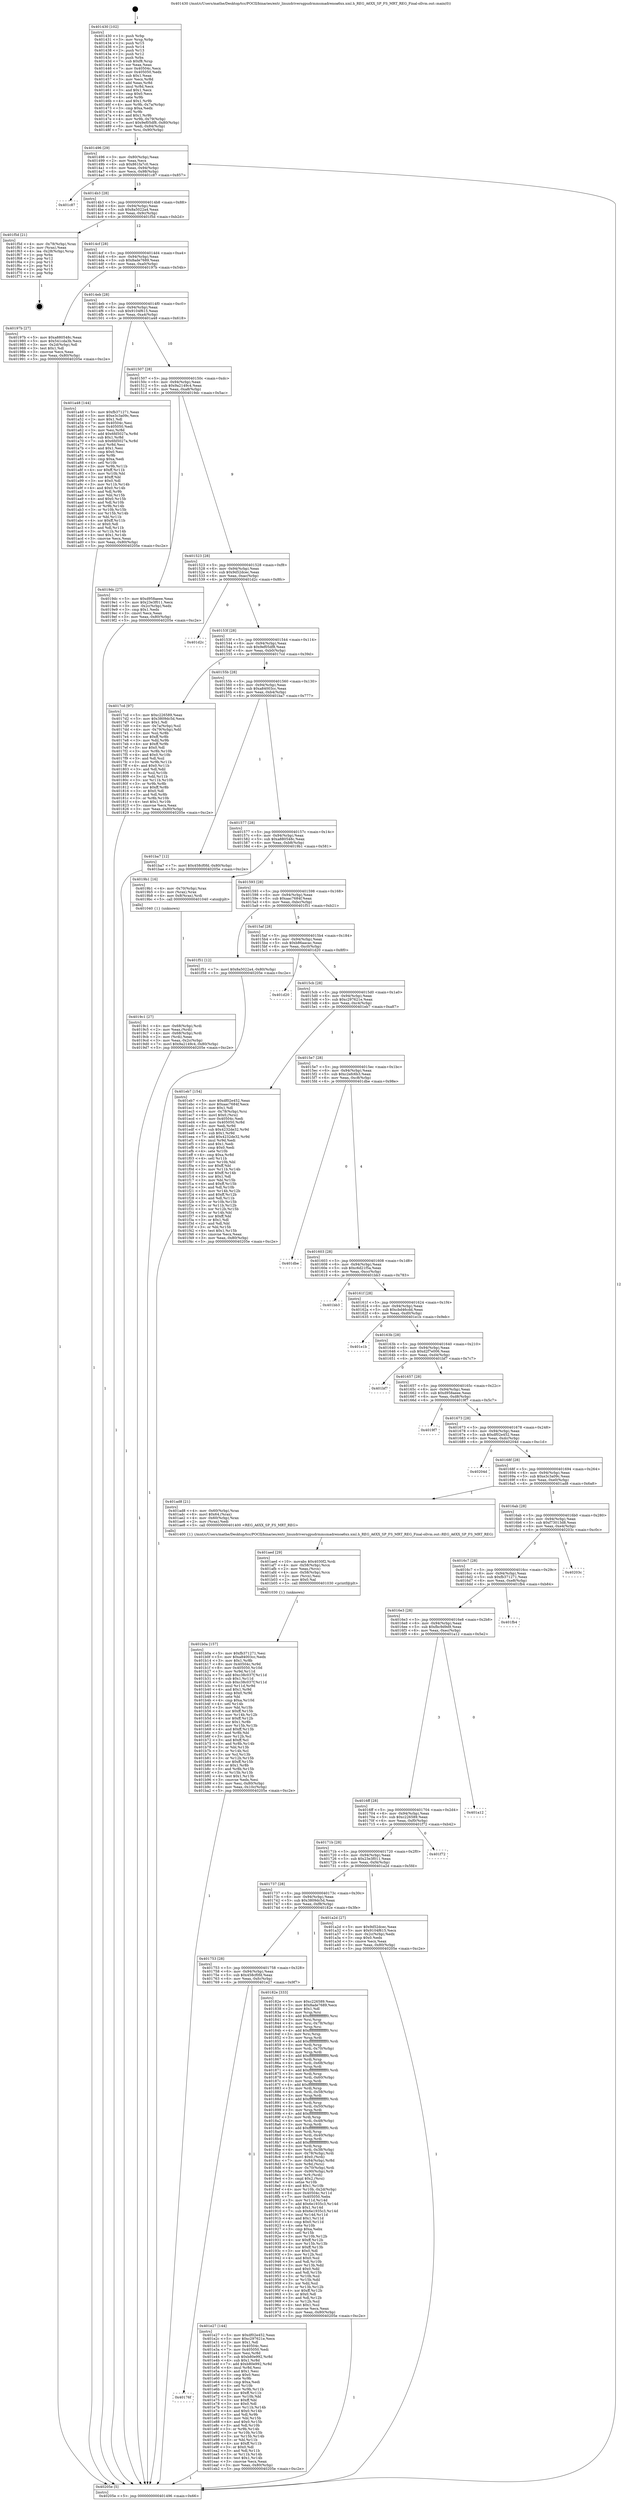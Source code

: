 digraph "0x401430" {
  label = "0x401430 (/mnt/c/Users/mathe/Desktop/tcc/POCII/binaries/extr_linuxdriversgpudrmmsmadrenoa6xx.xml.h_REG_A6XX_SP_FS_MRT_REG_Final-ollvm.out::main(0))"
  labelloc = "t"
  node[shape=record]

  Entry [label="",width=0.3,height=0.3,shape=circle,fillcolor=black,style=filled]
  "0x401496" [label="{
     0x401496 [29]\l
     | [instrs]\l
     &nbsp;&nbsp;0x401496 \<+3\>: mov -0x80(%rbp),%eax\l
     &nbsp;&nbsp;0x401499 \<+2\>: mov %eax,%ecx\l
     &nbsp;&nbsp;0x40149b \<+6\>: sub $0x861fa7c0,%ecx\l
     &nbsp;&nbsp;0x4014a1 \<+6\>: mov %eax,-0x94(%rbp)\l
     &nbsp;&nbsp;0x4014a7 \<+6\>: mov %ecx,-0x98(%rbp)\l
     &nbsp;&nbsp;0x4014ad \<+6\>: je 0000000000401c87 \<main+0x857\>\l
  }"]
  "0x401c87" [label="{
     0x401c87\l
  }", style=dashed]
  "0x4014b3" [label="{
     0x4014b3 [28]\l
     | [instrs]\l
     &nbsp;&nbsp;0x4014b3 \<+5\>: jmp 00000000004014b8 \<main+0x88\>\l
     &nbsp;&nbsp;0x4014b8 \<+6\>: mov -0x94(%rbp),%eax\l
     &nbsp;&nbsp;0x4014be \<+5\>: sub $0x8a5022a4,%eax\l
     &nbsp;&nbsp;0x4014c3 \<+6\>: mov %eax,-0x9c(%rbp)\l
     &nbsp;&nbsp;0x4014c9 \<+6\>: je 0000000000401f5d \<main+0xb2d\>\l
  }"]
  Exit [label="",width=0.3,height=0.3,shape=circle,fillcolor=black,style=filled,peripheries=2]
  "0x401f5d" [label="{
     0x401f5d [21]\l
     | [instrs]\l
     &nbsp;&nbsp;0x401f5d \<+4\>: mov -0x78(%rbp),%rax\l
     &nbsp;&nbsp;0x401f61 \<+2\>: mov (%rax),%eax\l
     &nbsp;&nbsp;0x401f63 \<+4\>: lea -0x28(%rbp),%rsp\l
     &nbsp;&nbsp;0x401f67 \<+1\>: pop %rbx\l
     &nbsp;&nbsp;0x401f68 \<+2\>: pop %r12\l
     &nbsp;&nbsp;0x401f6a \<+2\>: pop %r13\l
     &nbsp;&nbsp;0x401f6c \<+2\>: pop %r14\l
     &nbsp;&nbsp;0x401f6e \<+2\>: pop %r15\l
     &nbsp;&nbsp;0x401f70 \<+1\>: pop %rbp\l
     &nbsp;&nbsp;0x401f71 \<+1\>: ret\l
  }"]
  "0x4014cf" [label="{
     0x4014cf [28]\l
     | [instrs]\l
     &nbsp;&nbsp;0x4014cf \<+5\>: jmp 00000000004014d4 \<main+0xa4\>\l
     &nbsp;&nbsp;0x4014d4 \<+6\>: mov -0x94(%rbp),%eax\l
     &nbsp;&nbsp;0x4014da \<+5\>: sub $0x8ade7689,%eax\l
     &nbsp;&nbsp;0x4014df \<+6\>: mov %eax,-0xa0(%rbp)\l
     &nbsp;&nbsp;0x4014e5 \<+6\>: je 000000000040197b \<main+0x54b\>\l
  }"]
  "0x40176f" [label="{
     0x40176f\l
  }", style=dashed]
  "0x40197b" [label="{
     0x40197b [27]\l
     | [instrs]\l
     &nbsp;&nbsp;0x40197b \<+5\>: mov $0xa880548c,%eax\l
     &nbsp;&nbsp;0x401980 \<+5\>: mov $0x541cda3b,%ecx\l
     &nbsp;&nbsp;0x401985 \<+3\>: mov -0x2d(%rbp),%dl\l
     &nbsp;&nbsp;0x401988 \<+3\>: test $0x1,%dl\l
     &nbsp;&nbsp;0x40198b \<+3\>: cmovne %ecx,%eax\l
     &nbsp;&nbsp;0x40198e \<+3\>: mov %eax,-0x80(%rbp)\l
     &nbsp;&nbsp;0x401991 \<+5\>: jmp 000000000040205e \<main+0xc2e\>\l
  }"]
  "0x4014eb" [label="{
     0x4014eb [28]\l
     | [instrs]\l
     &nbsp;&nbsp;0x4014eb \<+5\>: jmp 00000000004014f0 \<main+0xc0\>\l
     &nbsp;&nbsp;0x4014f0 \<+6\>: mov -0x94(%rbp),%eax\l
     &nbsp;&nbsp;0x4014f6 \<+5\>: sub $0x9104f615,%eax\l
     &nbsp;&nbsp;0x4014fb \<+6\>: mov %eax,-0xa4(%rbp)\l
     &nbsp;&nbsp;0x401501 \<+6\>: je 0000000000401a48 \<main+0x618\>\l
  }"]
  "0x401e27" [label="{
     0x401e27 [144]\l
     | [instrs]\l
     &nbsp;&nbsp;0x401e27 \<+5\>: mov $0xdf02e452,%eax\l
     &nbsp;&nbsp;0x401e2c \<+5\>: mov $0xc297621e,%ecx\l
     &nbsp;&nbsp;0x401e31 \<+2\>: mov $0x1,%dl\l
     &nbsp;&nbsp;0x401e33 \<+7\>: mov 0x40504c,%esi\l
     &nbsp;&nbsp;0x401e3a \<+7\>: mov 0x405050,%edi\l
     &nbsp;&nbsp;0x401e41 \<+3\>: mov %esi,%r8d\l
     &nbsp;&nbsp;0x401e44 \<+7\>: sub $0xb80e992,%r8d\l
     &nbsp;&nbsp;0x401e4b \<+4\>: sub $0x1,%r8d\l
     &nbsp;&nbsp;0x401e4f \<+7\>: add $0xb80e992,%r8d\l
     &nbsp;&nbsp;0x401e56 \<+4\>: imul %r8d,%esi\l
     &nbsp;&nbsp;0x401e5a \<+3\>: and $0x1,%esi\l
     &nbsp;&nbsp;0x401e5d \<+3\>: cmp $0x0,%esi\l
     &nbsp;&nbsp;0x401e60 \<+4\>: sete %r9b\l
     &nbsp;&nbsp;0x401e64 \<+3\>: cmp $0xa,%edi\l
     &nbsp;&nbsp;0x401e67 \<+4\>: setl %r10b\l
     &nbsp;&nbsp;0x401e6b \<+3\>: mov %r9b,%r11b\l
     &nbsp;&nbsp;0x401e6e \<+4\>: xor $0xff,%r11b\l
     &nbsp;&nbsp;0x401e72 \<+3\>: mov %r10b,%bl\l
     &nbsp;&nbsp;0x401e75 \<+3\>: xor $0xff,%bl\l
     &nbsp;&nbsp;0x401e78 \<+3\>: xor $0x0,%dl\l
     &nbsp;&nbsp;0x401e7b \<+3\>: mov %r11b,%r14b\l
     &nbsp;&nbsp;0x401e7e \<+4\>: and $0x0,%r14b\l
     &nbsp;&nbsp;0x401e82 \<+3\>: and %dl,%r9b\l
     &nbsp;&nbsp;0x401e85 \<+3\>: mov %bl,%r15b\l
     &nbsp;&nbsp;0x401e88 \<+4\>: and $0x0,%r15b\l
     &nbsp;&nbsp;0x401e8c \<+3\>: and %dl,%r10b\l
     &nbsp;&nbsp;0x401e8f \<+3\>: or %r9b,%r14b\l
     &nbsp;&nbsp;0x401e92 \<+3\>: or %r10b,%r15b\l
     &nbsp;&nbsp;0x401e95 \<+3\>: xor %r15b,%r14b\l
     &nbsp;&nbsp;0x401e98 \<+3\>: or %bl,%r11b\l
     &nbsp;&nbsp;0x401e9b \<+4\>: xor $0xff,%r11b\l
     &nbsp;&nbsp;0x401e9f \<+3\>: or $0x0,%dl\l
     &nbsp;&nbsp;0x401ea2 \<+3\>: and %dl,%r11b\l
     &nbsp;&nbsp;0x401ea5 \<+3\>: or %r11b,%r14b\l
     &nbsp;&nbsp;0x401ea8 \<+4\>: test $0x1,%r14b\l
     &nbsp;&nbsp;0x401eac \<+3\>: cmovne %ecx,%eax\l
     &nbsp;&nbsp;0x401eaf \<+3\>: mov %eax,-0x80(%rbp)\l
     &nbsp;&nbsp;0x401eb2 \<+5\>: jmp 000000000040205e \<main+0xc2e\>\l
  }"]
  "0x401a48" [label="{
     0x401a48 [144]\l
     | [instrs]\l
     &nbsp;&nbsp;0x401a48 \<+5\>: mov $0xfb371271,%eax\l
     &nbsp;&nbsp;0x401a4d \<+5\>: mov $0xe3c3a09c,%ecx\l
     &nbsp;&nbsp;0x401a52 \<+2\>: mov $0x1,%dl\l
     &nbsp;&nbsp;0x401a54 \<+7\>: mov 0x40504c,%esi\l
     &nbsp;&nbsp;0x401a5b \<+7\>: mov 0x405050,%edi\l
     &nbsp;&nbsp;0x401a62 \<+3\>: mov %esi,%r8d\l
     &nbsp;&nbsp;0x401a65 \<+7\>: add $0x6fd5027a,%r8d\l
     &nbsp;&nbsp;0x401a6c \<+4\>: sub $0x1,%r8d\l
     &nbsp;&nbsp;0x401a70 \<+7\>: sub $0x6fd5027a,%r8d\l
     &nbsp;&nbsp;0x401a77 \<+4\>: imul %r8d,%esi\l
     &nbsp;&nbsp;0x401a7b \<+3\>: and $0x1,%esi\l
     &nbsp;&nbsp;0x401a7e \<+3\>: cmp $0x0,%esi\l
     &nbsp;&nbsp;0x401a81 \<+4\>: sete %r9b\l
     &nbsp;&nbsp;0x401a85 \<+3\>: cmp $0xa,%edi\l
     &nbsp;&nbsp;0x401a88 \<+4\>: setl %r10b\l
     &nbsp;&nbsp;0x401a8c \<+3\>: mov %r9b,%r11b\l
     &nbsp;&nbsp;0x401a8f \<+4\>: xor $0xff,%r11b\l
     &nbsp;&nbsp;0x401a93 \<+3\>: mov %r10b,%bl\l
     &nbsp;&nbsp;0x401a96 \<+3\>: xor $0xff,%bl\l
     &nbsp;&nbsp;0x401a99 \<+3\>: xor $0x0,%dl\l
     &nbsp;&nbsp;0x401a9c \<+3\>: mov %r11b,%r14b\l
     &nbsp;&nbsp;0x401a9f \<+4\>: and $0x0,%r14b\l
     &nbsp;&nbsp;0x401aa3 \<+3\>: and %dl,%r9b\l
     &nbsp;&nbsp;0x401aa6 \<+3\>: mov %bl,%r15b\l
     &nbsp;&nbsp;0x401aa9 \<+4\>: and $0x0,%r15b\l
     &nbsp;&nbsp;0x401aad \<+3\>: and %dl,%r10b\l
     &nbsp;&nbsp;0x401ab0 \<+3\>: or %r9b,%r14b\l
     &nbsp;&nbsp;0x401ab3 \<+3\>: or %r10b,%r15b\l
     &nbsp;&nbsp;0x401ab6 \<+3\>: xor %r15b,%r14b\l
     &nbsp;&nbsp;0x401ab9 \<+3\>: or %bl,%r11b\l
     &nbsp;&nbsp;0x401abc \<+4\>: xor $0xff,%r11b\l
     &nbsp;&nbsp;0x401ac0 \<+3\>: or $0x0,%dl\l
     &nbsp;&nbsp;0x401ac3 \<+3\>: and %dl,%r11b\l
     &nbsp;&nbsp;0x401ac6 \<+3\>: or %r11b,%r14b\l
     &nbsp;&nbsp;0x401ac9 \<+4\>: test $0x1,%r14b\l
     &nbsp;&nbsp;0x401acd \<+3\>: cmovne %ecx,%eax\l
     &nbsp;&nbsp;0x401ad0 \<+3\>: mov %eax,-0x80(%rbp)\l
     &nbsp;&nbsp;0x401ad3 \<+5\>: jmp 000000000040205e \<main+0xc2e\>\l
  }"]
  "0x401507" [label="{
     0x401507 [28]\l
     | [instrs]\l
     &nbsp;&nbsp;0x401507 \<+5\>: jmp 000000000040150c \<main+0xdc\>\l
     &nbsp;&nbsp;0x40150c \<+6\>: mov -0x94(%rbp),%eax\l
     &nbsp;&nbsp;0x401512 \<+5\>: sub $0x9a2149c4,%eax\l
     &nbsp;&nbsp;0x401517 \<+6\>: mov %eax,-0xa8(%rbp)\l
     &nbsp;&nbsp;0x40151d \<+6\>: je 00000000004019dc \<main+0x5ac\>\l
  }"]
  "0x401b0a" [label="{
     0x401b0a [157]\l
     | [instrs]\l
     &nbsp;&nbsp;0x401b0a \<+5\>: mov $0xfb371271,%esi\l
     &nbsp;&nbsp;0x401b0f \<+5\>: mov $0xa84003cc,%edx\l
     &nbsp;&nbsp;0x401b14 \<+3\>: mov $0x1,%r8b\l
     &nbsp;&nbsp;0x401b17 \<+8\>: mov 0x40504c,%r9d\l
     &nbsp;&nbsp;0x401b1f \<+8\>: mov 0x405050,%r10d\l
     &nbsp;&nbsp;0x401b27 \<+3\>: mov %r9d,%r11d\l
     &nbsp;&nbsp;0x401b2a \<+7\>: add $0xc38c037f,%r11d\l
     &nbsp;&nbsp;0x401b31 \<+4\>: sub $0x1,%r11d\l
     &nbsp;&nbsp;0x401b35 \<+7\>: sub $0xc38c037f,%r11d\l
     &nbsp;&nbsp;0x401b3c \<+4\>: imul %r11d,%r9d\l
     &nbsp;&nbsp;0x401b40 \<+4\>: and $0x1,%r9d\l
     &nbsp;&nbsp;0x401b44 \<+4\>: cmp $0x0,%r9d\l
     &nbsp;&nbsp;0x401b48 \<+3\>: sete %bl\l
     &nbsp;&nbsp;0x401b4b \<+4\>: cmp $0xa,%r10d\l
     &nbsp;&nbsp;0x401b4f \<+4\>: setl %r14b\l
     &nbsp;&nbsp;0x401b53 \<+3\>: mov %bl,%r15b\l
     &nbsp;&nbsp;0x401b56 \<+4\>: xor $0xff,%r15b\l
     &nbsp;&nbsp;0x401b5a \<+3\>: mov %r14b,%r12b\l
     &nbsp;&nbsp;0x401b5d \<+4\>: xor $0xff,%r12b\l
     &nbsp;&nbsp;0x401b61 \<+4\>: xor $0x1,%r8b\l
     &nbsp;&nbsp;0x401b65 \<+3\>: mov %r15b,%r13b\l
     &nbsp;&nbsp;0x401b68 \<+4\>: and $0xff,%r13b\l
     &nbsp;&nbsp;0x401b6c \<+3\>: and %r8b,%bl\l
     &nbsp;&nbsp;0x401b6f \<+3\>: mov %r12b,%cl\l
     &nbsp;&nbsp;0x401b72 \<+3\>: and $0xff,%cl\l
     &nbsp;&nbsp;0x401b75 \<+3\>: and %r8b,%r14b\l
     &nbsp;&nbsp;0x401b78 \<+3\>: or %bl,%r13b\l
     &nbsp;&nbsp;0x401b7b \<+3\>: or %r14b,%cl\l
     &nbsp;&nbsp;0x401b7e \<+3\>: xor %cl,%r13b\l
     &nbsp;&nbsp;0x401b81 \<+3\>: or %r12b,%r15b\l
     &nbsp;&nbsp;0x401b84 \<+4\>: xor $0xff,%r15b\l
     &nbsp;&nbsp;0x401b88 \<+4\>: or $0x1,%r8b\l
     &nbsp;&nbsp;0x401b8c \<+3\>: and %r8b,%r15b\l
     &nbsp;&nbsp;0x401b8f \<+3\>: or %r15b,%r13b\l
     &nbsp;&nbsp;0x401b92 \<+4\>: test $0x1,%r13b\l
     &nbsp;&nbsp;0x401b96 \<+3\>: cmovne %edx,%esi\l
     &nbsp;&nbsp;0x401b99 \<+3\>: mov %esi,-0x80(%rbp)\l
     &nbsp;&nbsp;0x401b9c \<+6\>: mov %eax,-0x10c(%rbp)\l
     &nbsp;&nbsp;0x401ba2 \<+5\>: jmp 000000000040205e \<main+0xc2e\>\l
  }"]
  "0x4019dc" [label="{
     0x4019dc [27]\l
     | [instrs]\l
     &nbsp;&nbsp;0x4019dc \<+5\>: mov $0xd958aeee,%eax\l
     &nbsp;&nbsp;0x4019e1 \<+5\>: mov $0x23e3f011,%ecx\l
     &nbsp;&nbsp;0x4019e6 \<+3\>: mov -0x2c(%rbp),%edx\l
     &nbsp;&nbsp;0x4019e9 \<+3\>: cmp $0x1,%edx\l
     &nbsp;&nbsp;0x4019ec \<+3\>: cmovl %ecx,%eax\l
     &nbsp;&nbsp;0x4019ef \<+3\>: mov %eax,-0x80(%rbp)\l
     &nbsp;&nbsp;0x4019f2 \<+5\>: jmp 000000000040205e \<main+0xc2e\>\l
  }"]
  "0x401523" [label="{
     0x401523 [28]\l
     | [instrs]\l
     &nbsp;&nbsp;0x401523 \<+5\>: jmp 0000000000401528 \<main+0xf8\>\l
     &nbsp;&nbsp;0x401528 \<+6\>: mov -0x94(%rbp),%eax\l
     &nbsp;&nbsp;0x40152e \<+5\>: sub $0x9d52dcec,%eax\l
     &nbsp;&nbsp;0x401533 \<+6\>: mov %eax,-0xac(%rbp)\l
     &nbsp;&nbsp;0x401539 \<+6\>: je 0000000000401d2c \<main+0x8fc\>\l
  }"]
  "0x401aed" [label="{
     0x401aed [29]\l
     | [instrs]\l
     &nbsp;&nbsp;0x401aed \<+10\>: movabs $0x4030f2,%rdi\l
     &nbsp;&nbsp;0x401af7 \<+4\>: mov -0x58(%rbp),%rcx\l
     &nbsp;&nbsp;0x401afb \<+2\>: mov %eax,(%rcx)\l
     &nbsp;&nbsp;0x401afd \<+4\>: mov -0x58(%rbp),%rcx\l
     &nbsp;&nbsp;0x401b01 \<+2\>: mov (%rcx),%esi\l
     &nbsp;&nbsp;0x401b03 \<+2\>: mov $0x0,%al\l
     &nbsp;&nbsp;0x401b05 \<+5\>: call 0000000000401030 \<printf@plt\>\l
     | [calls]\l
     &nbsp;&nbsp;0x401030 \{1\} (unknown)\l
  }"]
  "0x401d2c" [label="{
     0x401d2c\l
  }", style=dashed]
  "0x40153f" [label="{
     0x40153f [28]\l
     | [instrs]\l
     &nbsp;&nbsp;0x40153f \<+5\>: jmp 0000000000401544 \<main+0x114\>\l
     &nbsp;&nbsp;0x401544 \<+6\>: mov -0x94(%rbp),%eax\l
     &nbsp;&nbsp;0x40154a \<+5\>: sub $0x9ef05df8,%eax\l
     &nbsp;&nbsp;0x40154f \<+6\>: mov %eax,-0xb0(%rbp)\l
     &nbsp;&nbsp;0x401555 \<+6\>: je 00000000004017cd \<main+0x39d\>\l
  }"]
  "0x4019c1" [label="{
     0x4019c1 [27]\l
     | [instrs]\l
     &nbsp;&nbsp;0x4019c1 \<+4\>: mov -0x68(%rbp),%rdi\l
     &nbsp;&nbsp;0x4019c5 \<+2\>: mov %eax,(%rdi)\l
     &nbsp;&nbsp;0x4019c7 \<+4\>: mov -0x68(%rbp),%rdi\l
     &nbsp;&nbsp;0x4019cb \<+2\>: mov (%rdi),%eax\l
     &nbsp;&nbsp;0x4019cd \<+3\>: mov %eax,-0x2c(%rbp)\l
     &nbsp;&nbsp;0x4019d0 \<+7\>: movl $0x9a2149c4,-0x80(%rbp)\l
     &nbsp;&nbsp;0x4019d7 \<+5\>: jmp 000000000040205e \<main+0xc2e\>\l
  }"]
  "0x4017cd" [label="{
     0x4017cd [97]\l
     | [instrs]\l
     &nbsp;&nbsp;0x4017cd \<+5\>: mov $0xc226589,%eax\l
     &nbsp;&nbsp;0x4017d2 \<+5\>: mov $0x3809dc5d,%ecx\l
     &nbsp;&nbsp;0x4017d7 \<+2\>: mov $0x1,%dl\l
     &nbsp;&nbsp;0x4017d9 \<+4\>: mov -0x7a(%rbp),%sil\l
     &nbsp;&nbsp;0x4017dd \<+4\>: mov -0x79(%rbp),%dil\l
     &nbsp;&nbsp;0x4017e1 \<+3\>: mov %sil,%r8b\l
     &nbsp;&nbsp;0x4017e4 \<+4\>: xor $0xff,%r8b\l
     &nbsp;&nbsp;0x4017e8 \<+3\>: mov %dil,%r9b\l
     &nbsp;&nbsp;0x4017eb \<+4\>: xor $0xff,%r9b\l
     &nbsp;&nbsp;0x4017ef \<+3\>: xor $0x0,%dl\l
     &nbsp;&nbsp;0x4017f2 \<+3\>: mov %r8b,%r10b\l
     &nbsp;&nbsp;0x4017f5 \<+4\>: and $0x0,%r10b\l
     &nbsp;&nbsp;0x4017f9 \<+3\>: and %dl,%sil\l
     &nbsp;&nbsp;0x4017fc \<+3\>: mov %r9b,%r11b\l
     &nbsp;&nbsp;0x4017ff \<+4\>: and $0x0,%r11b\l
     &nbsp;&nbsp;0x401803 \<+3\>: and %dl,%dil\l
     &nbsp;&nbsp;0x401806 \<+3\>: or %sil,%r10b\l
     &nbsp;&nbsp;0x401809 \<+3\>: or %dil,%r11b\l
     &nbsp;&nbsp;0x40180c \<+3\>: xor %r11b,%r10b\l
     &nbsp;&nbsp;0x40180f \<+3\>: or %r9b,%r8b\l
     &nbsp;&nbsp;0x401812 \<+4\>: xor $0xff,%r8b\l
     &nbsp;&nbsp;0x401816 \<+3\>: or $0x0,%dl\l
     &nbsp;&nbsp;0x401819 \<+3\>: and %dl,%r8b\l
     &nbsp;&nbsp;0x40181c \<+3\>: or %r8b,%r10b\l
     &nbsp;&nbsp;0x40181f \<+4\>: test $0x1,%r10b\l
     &nbsp;&nbsp;0x401823 \<+3\>: cmovne %ecx,%eax\l
     &nbsp;&nbsp;0x401826 \<+3\>: mov %eax,-0x80(%rbp)\l
     &nbsp;&nbsp;0x401829 \<+5\>: jmp 000000000040205e \<main+0xc2e\>\l
  }"]
  "0x40155b" [label="{
     0x40155b [28]\l
     | [instrs]\l
     &nbsp;&nbsp;0x40155b \<+5\>: jmp 0000000000401560 \<main+0x130\>\l
     &nbsp;&nbsp;0x401560 \<+6\>: mov -0x94(%rbp),%eax\l
     &nbsp;&nbsp;0x401566 \<+5\>: sub $0xa84003cc,%eax\l
     &nbsp;&nbsp;0x40156b \<+6\>: mov %eax,-0xb4(%rbp)\l
     &nbsp;&nbsp;0x401571 \<+6\>: je 0000000000401ba7 \<main+0x777\>\l
  }"]
  "0x40205e" [label="{
     0x40205e [5]\l
     | [instrs]\l
     &nbsp;&nbsp;0x40205e \<+5\>: jmp 0000000000401496 \<main+0x66\>\l
  }"]
  "0x401430" [label="{
     0x401430 [102]\l
     | [instrs]\l
     &nbsp;&nbsp;0x401430 \<+1\>: push %rbp\l
     &nbsp;&nbsp;0x401431 \<+3\>: mov %rsp,%rbp\l
     &nbsp;&nbsp;0x401434 \<+2\>: push %r15\l
     &nbsp;&nbsp;0x401436 \<+2\>: push %r14\l
     &nbsp;&nbsp;0x401438 \<+2\>: push %r13\l
     &nbsp;&nbsp;0x40143a \<+2\>: push %r12\l
     &nbsp;&nbsp;0x40143c \<+1\>: push %rbx\l
     &nbsp;&nbsp;0x40143d \<+7\>: sub $0xf8,%rsp\l
     &nbsp;&nbsp;0x401444 \<+2\>: xor %eax,%eax\l
     &nbsp;&nbsp;0x401446 \<+7\>: mov 0x40504c,%ecx\l
     &nbsp;&nbsp;0x40144d \<+7\>: mov 0x405050,%edx\l
     &nbsp;&nbsp;0x401454 \<+3\>: sub $0x1,%eax\l
     &nbsp;&nbsp;0x401457 \<+3\>: mov %ecx,%r8d\l
     &nbsp;&nbsp;0x40145a \<+3\>: add %eax,%r8d\l
     &nbsp;&nbsp;0x40145d \<+4\>: imul %r8d,%ecx\l
     &nbsp;&nbsp;0x401461 \<+3\>: and $0x1,%ecx\l
     &nbsp;&nbsp;0x401464 \<+3\>: cmp $0x0,%ecx\l
     &nbsp;&nbsp;0x401467 \<+4\>: sete %r9b\l
     &nbsp;&nbsp;0x40146b \<+4\>: and $0x1,%r9b\l
     &nbsp;&nbsp;0x40146f \<+4\>: mov %r9b,-0x7a(%rbp)\l
     &nbsp;&nbsp;0x401473 \<+3\>: cmp $0xa,%edx\l
     &nbsp;&nbsp;0x401476 \<+4\>: setl %r9b\l
     &nbsp;&nbsp;0x40147a \<+4\>: and $0x1,%r9b\l
     &nbsp;&nbsp;0x40147e \<+4\>: mov %r9b,-0x79(%rbp)\l
     &nbsp;&nbsp;0x401482 \<+7\>: movl $0x9ef05df8,-0x80(%rbp)\l
     &nbsp;&nbsp;0x401489 \<+6\>: mov %edi,-0x84(%rbp)\l
     &nbsp;&nbsp;0x40148f \<+7\>: mov %rsi,-0x90(%rbp)\l
  }"]
  "0x401753" [label="{
     0x401753 [28]\l
     | [instrs]\l
     &nbsp;&nbsp;0x401753 \<+5\>: jmp 0000000000401758 \<main+0x328\>\l
     &nbsp;&nbsp;0x401758 \<+6\>: mov -0x94(%rbp),%eax\l
     &nbsp;&nbsp;0x40175e \<+5\>: sub $0x458cf0fd,%eax\l
     &nbsp;&nbsp;0x401763 \<+6\>: mov %eax,-0xfc(%rbp)\l
     &nbsp;&nbsp;0x401769 \<+6\>: je 0000000000401e27 \<main+0x9f7\>\l
  }"]
  "0x401ba7" [label="{
     0x401ba7 [12]\l
     | [instrs]\l
     &nbsp;&nbsp;0x401ba7 \<+7\>: movl $0x458cf0fd,-0x80(%rbp)\l
     &nbsp;&nbsp;0x401bae \<+5\>: jmp 000000000040205e \<main+0xc2e\>\l
  }"]
  "0x401577" [label="{
     0x401577 [28]\l
     | [instrs]\l
     &nbsp;&nbsp;0x401577 \<+5\>: jmp 000000000040157c \<main+0x14c\>\l
     &nbsp;&nbsp;0x40157c \<+6\>: mov -0x94(%rbp),%eax\l
     &nbsp;&nbsp;0x401582 \<+5\>: sub $0xa880548c,%eax\l
     &nbsp;&nbsp;0x401587 \<+6\>: mov %eax,-0xb8(%rbp)\l
     &nbsp;&nbsp;0x40158d \<+6\>: je 00000000004019b1 \<main+0x581\>\l
  }"]
  "0x40182e" [label="{
     0x40182e [333]\l
     | [instrs]\l
     &nbsp;&nbsp;0x40182e \<+5\>: mov $0xc226589,%eax\l
     &nbsp;&nbsp;0x401833 \<+5\>: mov $0x8ade7689,%ecx\l
     &nbsp;&nbsp;0x401838 \<+2\>: mov $0x1,%dl\l
     &nbsp;&nbsp;0x40183a \<+3\>: mov %rsp,%rsi\l
     &nbsp;&nbsp;0x40183d \<+4\>: add $0xfffffffffffffff0,%rsi\l
     &nbsp;&nbsp;0x401841 \<+3\>: mov %rsi,%rsp\l
     &nbsp;&nbsp;0x401844 \<+4\>: mov %rsi,-0x78(%rbp)\l
     &nbsp;&nbsp;0x401848 \<+3\>: mov %rsp,%rsi\l
     &nbsp;&nbsp;0x40184b \<+4\>: add $0xfffffffffffffff0,%rsi\l
     &nbsp;&nbsp;0x40184f \<+3\>: mov %rsi,%rsp\l
     &nbsp;&nbsp;0x401852 \<+3\>: mov %rsp,%rdi\l
     &nbsp;&nbsp;0x401855 \<+4\>: add $0xfffffffffffffff0,%rdi\l
     &nbsp;&nbsp;0x401859 \<+3\>: mov %rdi,%rsp\l
     &nbsp;&nbsp;0x40185c \<+4\>: mov %rdi,-0x70(%rbp)\l
     &nbsp;&nbsp;0x401860 \<+3\>: mov %rsp,%rdi\l
     &nbsp;&nbsp;0x401863 \<+4\>: add $0xfffffffffffffff0,%rdi\l
     &nbsp;&nbsp;0x401867 \<+3\>: mov %rdi,%rsp\l
     &nbsp;&nbsp;0x40186a \<+4\>: mov %rdi,-0x68(%rbp)\l
     &nbsp;&nbsp;0x40186e \<+3\>: mov %rsp,%rdi\l
     &nbsp;&nbsp;0x401871 \<+4\>: add $0xfffffffffffffff0,%rdi\l
     &nbsp;&nbsp;0x401875 \<+3\>: mov %rdi,%rsp\l
     &nbsp;&nbsp;0x401878 \<+4\>: mov %rdi,-0x60(%rbp)\l
     &nbsp;&nbsp;0x40187c \<+3\>: mov %rsp,%rdi\l
     &nbsp;&nbsp;0x40187f \<+4\>: add $0xfffffffffffffff0,%rdi\l
     &nbsp;&nbsp;0x401883 \<+3\>: mov %rdi,%rsp\l
     &nbsp;&nbsp;0x401886 \<+4\>: mov %rdi,-0x58(%rbp)\l
     &nbsp;&nbsp;0x40188a \<+3\>: mov %rsp,%rdi\l
     &nbsp;&nbsp;0x40188d \<+4\>: add $0xfffffffffffffff0,%rdi\l
     &nbsp;&nbsp;0x401891 \<+3\>: mov %rdi,%rsp\l
     &nbsp;&nbsp;0x401894 \<+4\>: mov %rdi,-0x50(%rbp)\l
     &nbsp;&nbsp;0x401898 \<+3\>: mov %rsp,%rdi\l
     &nbsp;&nbsp;0x40189b \<+4\>: add $0xfffffffffffffff0,%rdi\l
     &nbsp;&nbsp;0x40189f \<+3\>: mov %rdi,%rsp\l
     &nbsp;&nbsp;0x4018a2 \<+4\>: mov %rdi,-0x48(%rbp)\l
     &nbsp;&nbsp;0x4018a6 \<+3\>: mov %rsp,%rdi\l
     &nbsp;&nbsp;0x4018a9 \<+4\>: add $0xfffffffffffffff0,%rdi\l
     &nbsp;&nbsp;0x4018ad \<+3\>: mov %rdi,%rsp\l
     &nbsp;&nbsp;0x4018b0 \<+4\>: mov %rdi,-0x40(%rbp)\l
     &nbsp;&nbsp;0x4018b4 \<+3\>: mov %rsp,%rdi\l
     &nbsp;&nbsp;0x4018b7 \<+4\>: add $0xfffffffffffffff0,%rdi\l
     &nbsp;&nbsp;0x4018bb \<+3\>: mov %rdi,%rsp\l
     &nbsp;&nbsp;0x4018be \<+4\>: mov %rdi,-0x38(%rbp)\l
     &nbsp;&nbsp;0x4018c2 \<+4\>: mov -0x78(%rbp),%rdi\l
     &nbsp;&nbsp;0x4018c6 \<+6\>: movl $0x0,(%rdi)\l
     &nbsp;&nbsp;0x4018cc \<+7\>: mov -0x84(%rbp),%r8d\l
     &nbsp;&nbsp;0x4018d3 \<+3\>: mov %r8d,(%rsi)\l
     &nbsp;&nbsp;0x4018d6 \<+4\>: mov -0x70(%rbp),%rdi\l
     &nbsp;&nbsp;0x4018da \<+7\>: mov -0x90(%rbp),%r9\l
     &nbsp;&nbsp;0x4018e1 \<+3\>: mov %r9,(%rdi)\l
     &nbsp;&nbsp;0x4018e4 \<+3\>: cmpl $0x2,(%rsi)\l
     &nbsp;&nbsp;0x4018e7 \<+4\>: setne %r10b\l
     &nbsp;&nbsp;0x4018eb \<+4\>: and $0x1,%r10b\l
     &nbsp;&nbsp;0x4018ef \<+4\>: mov %r10b,-0x2d(%rbp)\l
     &nbsp;&nbsp;0x4018f3 \<+8\>: mov 0x40504c,%r11d\l
     &nbsp;&nbsp;0x4018fb \<+7\>: mov 0x405050,%ebx\l
     &nbsp;&nbsp;0x401902 \<+3\>: mov %r11d,%r14d\l
     &nbsp;&nbsp;0x401905 \<+7\>: add $0x6e1935c3,%r14d\l
     &nbsp;&nbsp;0x40190c \<+4\>: sub $0x1,%r14d\l
     &nbsp;&nbsp;0x401910 \<+7\>: sub $0x6e1935c3,%r14d\l
     &nbsp;&nbsp;0x401917 \<+4\>: imul %r14d,%r11d\l
     &nbsp;&nbsp;0x40191b \<+4\>: and $0x1,%r11d\l
     &nbsp;&nbsp;0x40191f \<+4\>: cmp $0x0,%r11d\l
     &nbsp;&nbsp;0x401923 \<+4\>: sete %r10b\l
     &nbsp;&nbsp;0x401927 \<+3\>: cmp $0xa,%ebx\l
     &nbsp;&nbsp;0x40192a \<+4\>: setl %r15b\l
     &nbsp;&nbsp;0x40192e \<+3\>: mov %r10b,%r12b\l
     &nbsp;&nbsp;0x401931 \<+4\>: xor $0xff,%r12b\l
     &nbsp;&nbsp;0x401935 \<+3\>: mov %r15b,%r13b\l
     &nbsp;&nbsp;0x401938 \<+4\>: xor $0xff,%r13b\l
     &nbsp;&nbsp;0x40193c \<+3\>: xor $0x0,%dl\l
     &nbsp;&nbsp;0x40193f \<+3\>: mov %r12b,%sil\l
     &nbsp;&nbsp;0x401942 \<+4\>: and $0x0,%sil\l
     &nbsp;&nbsp;0x401946 \<+3\>: and %dl,%r10b\l
     &nbsp;&nbsp;0x401949 \<+3\>: mov %r13b,%dil\l
     &nbsp;&nbsp;0x40194c \<+4\>: and $0x0,%dil\l
     &nbsp;&nbsp;0x401950 \<+3\>: and %dl,%r15b\l
     &nbsp;&nbsp;0x401953 \<+3\>: or %r10b,%sil\l
     &nbsp;&nbsp;0x401956 \<+3\>: or %r15b,%dil\l
     &nbsp;&nbsp;0x401959 \<+3\>: xor %dil,%sil\l
     &nbsp;&nbsp;0x40195c \<+3\>: or %r13b,%r12b\l
     &nbsp;&nbsp;0x40195f \<+4\>: xor $0xff,%r12b\l
     &nbsp;&nbsp;0x401963 \<+3\>: or $0x0,%dl\l
     &nbsp;&nbsp;0x401966 \<+3\>: and %dl,%r12b\l
     &nbsp;&nbsp;0x401969 \<+3\>: or %r12b,%sil\l
     &nbsp;&nbsp;0x40196c \<+4\>: test $0x1,%sil\l
     &nbsp;&nbsp;0x401970 \<+3\>: cmovne %ecx,%eax\l
     &nbsp;&nbsp;0x401973 \<+3\>: mov %eax,-0x80(%rbp)\l
     &nbsp;&nbsp;0x401976 \<+5\>: jmp 000000000040205e \<main+0xc2e\>\l
  }"]
  "0x4019b1" [label="{
     0x4019b1 [16]\l
     | [instrs]\l
     &nbsp;&nbsp;0x4019b1 \<+4\>: mov -0x70(%rbp),%rax\l
     &nbsp;&nbsp;0x4019b5 \<+3\>: mov (%rax),%rax\l
     &nbsp;&nbsp;0x4019b8 \<+4\>: mov 0x8(%rax),%rdi\l
     &nbsp;&nbsp;0x4019bc \<+5\>: call 0000000000401040 \<atoi@plt\>\l
     | [calls]\l
     &nbsp;&nbsp;0x401040 \{1\} (unknown)\l
  }"]
  "0x401593" [label="{
     0x401593 [28]\l
     | [instrs]\l
     &nbsp;&nbsp;0x401593 \<+5\>: jmp 0000000000401598 \<main+0x168\>\l
     &nbsp;&nbsp;0x401598 \<+6\>: mov -0x94(%rbp),%eax\l
     &nbsp;&nbsp;0x40159e \<+5\>: sub $0xaac7684f,%eax\l
     &nbsp;&nbsp;0x4015a3 \<+6\>: mov %eax,-0xbc(%rbp)\l
     &nbsp;&nbsp;0x4015a9 \<+6\>: je 0000000000401f51 \<main+0xb21\>\l
  }"]
  "0x401737" [label="{
     0x401737 [28]\l
     | [instrs]\l
     &nbsp;&nbsp;0x401737 \<+5\>: jmp 000000000040173c \<main+0x30c\>\l
     &nbsp;&nbsp;0x40173c \<+6\>: mov -0x94(%rbp),%eax\l
     &nbsp;&nbsp;0x401742 \<+5\>: sub $0x3809dc5d,%eax\l
     &nbsp;&nbsp;0x401747 \<+6\>: mov %eax,-0xf8(%rbp)\l
     &nbsp;&nbsp;0x40174d \<+6\>: je 000000000040182e \<main+0x3fe\>\l
  }"]
  "0x401f51" [label="{
     0x401f51 [12]\l
     | [instrs]\l
     &nbsp;&nbsp;0x401f51 \<+7\>: movl $0x8a5022a4,-0x80(%rbp)\l
     &nbsp;&nbsp;0x401f58 \<+5\>: jmp 000000000040205e \<main+0xc2e\>\l
  }"]
  "0x4015af" [label="{
     0x4015af [28]\l
     | [instrs]\l
     &nbsp;&nbsp;0x4015af \<+5\>: jmp 00000000004015b4 \<main+0x184\>\l
     &nbsp;&nbsp;0x4015b4 \<+6\>: mov -0x94(%rbp),%eax\l
     &nbsp;&nbsp;0x4015ba \<+5\>: sub $0xb86aacac,%eax\l
     &nbsp;&nbsp;0x4015bf \<+6\>: mov %eax,-0xc0(%rbp)\l
     &nbsp;&nbsp;0x4015c5 \<+6\>: je 0000000000401d20 \<main+0x8f0\>\l
  }"]
  "0x401a2d" [label="{
     0x401a2d [27]\l
     | [instrs]\l
     &nbsp;&nbsp;0x401a2d \<+5\>: mov $0x9d52dcec,%eax\l
     &nbsp;&nbsp;0x401a32 \<+5\>: mov $0x9104f615,%ecx\l
     &nbsp;&nbsp;0x401a37 \<+3\>: mov -0x2c(%rbp),%edx\l
     &nbsp;&nbsp;0x401a3a \<+3\>: cmp $0x0,%edx\l
     &nbsp;&nbsp;0x401a3d \<+3\>: cmove %ecx,%eax\l
     &nbsp;&nbsp;0x401a40 \<+3\>: mov %eax,-0x80(%rbp)\l
     &nbsp;&nbsp;0x401a43 \<+5\>: jmp 000000000040205e \<main+0xc2e\>\l
  }"]
  "0x401d20" [label="{
     0x401d20\l
  }", style=dashed]
  "0x4015cb" [label="{
     0x4015cb [28]\l
     | [instrs]\l
     &nbsp;&nbsp;0x4015cb \<+5\>: jmp 00000000004015d0 \<main+0x1a0\>\l
     &nbsp;&nbsp;0x4015d0 \<+6\>: mov -0x94(%rbp),%eax\l
     &nbsp;&nbsp;0x4015d6 \<+5\>: sub $0xc297621e,%eax\l
     &nbsp;&nbsp;0x4015db \<+6\>: mov %eax,-0xc4(%rbp)\l
     &nbsp;&nbsp;0x4015e1 \<+6\>: je 0000000000401eb7 \<main+0xa87\>\l
  }"]
  "0x40171b" [label="{
     0x40171b [28]\l
     | [instrs]\l
     &nbsp;&nbsp;0x40171b \<+5\>: jmp 0000000000401720 \<main+0x2f0\>\l
     &nbsp;&nbsp;0x401720 \<+6\>: mov -0x94(%rbp),%eax\l
     &nbsp;&nbsp;0x401726 \<+5\>: sub $0x23e3f011,%eax\l
     &nbsp;&nbsp;0x40172b \<+6\>: mov %eax,-0xf4(%rbp)\l
     &nbsp;&nbsp;0x401731 \<+6\>: je 0000000000401a2d \<main+0x5fd\>\l
  }"]
  "0x401eb7" [label="{
     0x401eb7 [154]\l
     | [instrs]\l
     &nbsp;&nbsp;0x401eb7 \<+5\>: mov $0xdf02e452,%eax\l
     &nbsp;&nbsp;0x401ebc \<+5\>: mov $0xaac7684f,%ecx\l
     &nbsp;&nbsp;0x401ec1 \<+2\>: mov $0x1,%dl\l
     &nbsp;&nbsp;0x401ec3 \<+4\>: mov -0x78(%rbp),%rsi\l
     &nbsp;&nbsp;0x401ec7 \<+6\>: movl $0x0,(%rsi)\l
     &nbsp;&nbsp;0x401ecd \<+7\>: mov 0x40504c,%edi\l
     &nbsp;&nbsp;0x401ed4 \<+8\>: mov 0x405050,%r8d\l
     &nbsp;&nbsp;0x401edc \<+3\>: mov %edi,%r9d\l
     &nbsp;&nbsp;0x401edf \<+7\>: sub $0x4232de32,%r9d\l
     &nbsp;&nbsp;0x401ee6 \<+4\>: sub $0x1,%r9d\l
     &nbsp;&nbsp;0x401eea \<+7\>: add $0x4232de32,%r9d\l
     &nbsp;&nbsp;0x401ef1 \<+4\>: imul %r9d,%edi\l
     &nbsp;&nbsp;0x401ef5 \<+3\>: and $0x1,%edi\l
     &nbsp;&nbsp;0x401ef8 \<+3\>: cmp $0x0,%edi\l
     &nbsp;&nbsp;0x401efb \<+4\>: sete %r10b\l
     &nbsp;&nbsp;0x401eff \<+4\>: cmp $0xa,%r8d\l
     &nbsp;&nbsp;0x401f03 \<+4\>: setl %r11b\l
     &nbsp;&nbsp;0x401f07 \<+3\>: mov %r10b,%bl\l
     &nbsp;&nbsp;0x401f0a \<+3\>: xor $0xff,%bl\l
     &nbsp;&nbsp;0x401f0d \<+3\>: mov %r11b,%r14b\l
     &nbsp;&nbsp;0x401f10 \<+4\>: xor $0xff,%r14b\l
     &nbsp;&nbsp;0x401f14 \<+3\>: xor $0x1,%dl\l
     &nbsp;&nbsp;0x401f17 \<+3\>: mov %bl,%r15b\l
     &nbsp;&nbsp;0x401f1a \<+4\>: and $0xff,%r15b\l
     &nbsp;&nbsp;0x401f1e \<+3\>: and %dl,%r10b\l
     &nbsp;&nbsp;0x401f21 \<+3\>: mov %r14b,%r12b\l
     &nbsp;&nbsp;0x401f24 \<+4\>: and $0xff,%r12b\l
     &nbsp;&nbsp;0x401f28 \<+3\>: and %dl,%r11b\l
     &nbsp;&nbsp;0x401f2b \<+3\>: or %r10b,%r15b\l
     &nbsp;&nbsp;0x401f2e \<+3\>: or %r11b,%r12b\l
     &nbsp;&nbsp;0x401f31 \<+3\>: xor %r12b,%r15b\l
     &nbsp;&nbsp;0x401f34 \<+3\>: or %r14b,%bl\l
     &nbsp;&nbsp;0x401f37 \<+3\>: xor $0xff,%bl\l
     &nbsp;&nbsp;0x401f3a \<+3\>: or $0x1,%dl\l
     &nbsp;&nbsp;0x401f3d \<+2\>: and %dl,%bl\l
     &nbsp;&nbsp;0x401f3f \<+3\>: or %bl,%r15b\l
     &nbsp;&nbsp;0x401f42 \<+4\>: test $0x1,%r15b\l
     &nbsp;&nbsp;0x401f46 \<+3\>: cmovne %ecx,%eax\l
     &nbsp;&nbsp;0x401f49 \<+3\>: mov %eax,-0x80(%rbp)\l
     &nbsp;&nbsp;0x401f4c \<+5\>: jmp 000000000040205e \<main+0xc2e\>\l
  }"]
  "0x4015e7" [label="{
     0x4015e7 [28]\l
     | [instrs]\l
     &nbsp;&nbsp;0x4015e7 \<+5\>: jmp 00000000004015ec \<main+0x1bc\>\l
     &nbsp;&nbsp;0x4015ec \<+6\>: mov -0x94(%rbp),%eax\l
     &nbsp;&nbsp;0x4015f2 \<+5\>: sub $0xc2efc6b3,%eax\l
     &nbsp;&nbsp;0x4015f7 \<+6\>: mov %eax,-0xc8(%rbp)\l
     &nbsp;&nbsp;0x4015fd \<+6\>: je 0000000000401dbe \<main+0x98e\>\l
  }"]
  "0x401f72" [label="{
     0x401f72\l
  }", style=dashed]
  "0x401dbe" [label="{
     0x401dbe\l
  }", style=dashed]
  "0x401603" [label="{
     0x401603 [28]\l
     | [instrs]\l
     &nbsp;&nbsp;0x401603 \<+5\>: jmp 0000000000401608 \<main+0x1d8\>\l
     &nbsp;&nbsp;0x401608 \<+6\>: mov -0x94(%rbp),%eax\l
     &nbsp;&nbsp;0x40160e \<+5\>: sub $0xc6d21f5a,%eax\l
     &nbsp;&nbsp;0x401613 \<+6\>: mov %eax,-0xcc(%rbp)\l
     &nbsp;&nbsp;0x401619 \<+6\>: je 0000000000401bb3 \<main+0x783\>\l
  }"]
  "0x4016ff" [label="{
     0x4016ff [28]\l
     | [instrs]\l
     &nbsp;&nbsp;0x4016ff \<+5\>: jmp 0000000000401704 \<main+0x2d4\>\l
     &nbsp;&nbsp;0x401704 \<+6\>: mov -0x94(%rbp),%eax\l
     &nbsp;&nbsp;0x40170a \<+5\>: sub $0xc226589,%eax\l
     &nbsp;&nbsp;0x40170f \<+6\>: mov %eax,-0xf0(%rbp)\l
     &nbsp;&nbsp;0x401715 \<+6\>: je 0000000000401f72 \<main+0xb42\>\l
  }"]
  "0x401bb3" [label="{
     0x401bb3\l
  }", style=dashed]
  "0x40161f" [label="{
     0x40161f [28]\l
     | [instrs]\l
     &nbsp;&nbsp;0x40161f \<+5\>: jmp 0000000000401624 \<main+0x1f4\>\l
     &nbsp;&nbsp;0x401624 \<+6\>: mov -0x94(%rbp),%eax\l
     &nbsp;&nbsp;0x40162a \<+5\>: sub $0xcbd46cdd,%eax\l
     &nbsp;&nbsp;0x40162f \<+6\>: mov %eax,-0xd0(%rbp)\l
     &nbsp;&nbsp;0x401635 \<+6\>: je 0000000000401e1b \<main+0x9eb\>\l
  }"]
  "0x401a12" [label="{
     0x401a12\l
  }", style=dashed]
  "0x401e1b" [label="{
     0x401e1b\l
  }", style=dashed]
  "0x40163b" [label="{
     0x40163b [28]\l
     | [instrs]\l
     &nbsp;&nbsp;0x40163b \<+5\>: jmp 0000000000401640 \<main+0x210\>\l
     &nbsp;&nbsp;0x401640 \<+6\>: mov -0x94(%rbp),%eax\l
     &nbsp;&nbsp;0x401646 \<+5\>: sub $0xd2f7e006,%eax\l
     &nbsp;&nbsp;0x40164b \<+6\>: mov %eax,-0xd4(%rbp)\l
     &nbsp;&nbsp;0x401651 \<+6\>: je 0000000000401bf7 \<main+0x7c7\>\l
  }"]
  "0x4016e3" [label="{
     0x4016e3 [28]\l
     | [instrs]\l
     &nbsp;&nbsp;0x4016e3 \<+5\>: jmp 00000000004016e8 \<main+0x2b8\>\l
     &nbsp;&nbsp;0x4016e8 \<+6\>: mov -0x94(%rbp),%eax\l
     &nbsp;&nbsp;0x4016ee \<+5\>: sub $0xfbc9d9d9,%eax\l
     &nbsp;&nbsp;0x4016f3 \<+6\>: mov %eax,-0xec(%rbp)\l
     &nbsp;&nbsp;0x4016f9 \<+6\>: je 0000000000401a12 \<main+0x5e2\>\l
  }"]
  "0x401bf7" [label="{
     0x401bf7\l
  }", style=dashed]
  "0x401657" [label="{
     0x401657 [28]\l
     | [instrs]\l
     &nbsp;&nbsp;0x401657 \<+5\>: jmp 000000000040165c \<main+0x22c\>\l
     &nbsp;&nbsp;0x40165c \<+6\>: mov -0x94(%rbp),%eax\l
     &nbsp;&nbsp;0x401662 \<+5\>: sub $0xd958aeee,%eax\l
     &nbsp;&nbsp;0x401667 \<+6\>: mov %eax,-0xd8(%rbp)\l
     &nbsp;&nbsp;0x40166d \<+6\>: je 00000000004019f7 \<main+0x5c7\>\l
  }"]
  "0x401fb4" [label="{
     0x401fb4\l
  }", style=dashed]
  "0x4019f7" [label="{
     0x4019f7\l
  }", style=dashed]
  "0x401673" [label="{
     0x401673 [28]\l
     | [instrs]\l
     &nbsp;&nbsp;0x401673 \<+5\>: jmp 0000000000401678 \<main+0x248\>\l
     &nbsp;&nbsp;0x401678 \<+6\>: mov -0x94(%rbp),%eax\l
     &nbsp;&nbsp;0x40167e \<+5\>: sub $0xdf02e452,%eax\l
     &nbsp;&nbsp;0x401683 \<+6\>: mov %eax,-0xdc(%rbp)\l
     &nbsp;&nbsp;0x401689 \<+6\>: je 000000000040204d \<main+0xc1d\>\l
  }"]
  "0x4016c7" [label="{
     0x4016c7 [28]\l
     | [instrs]\l
     &nbsp;&nbsp;0x4016c7 \<+5\>: jmp 00000000004016cc \<main+0x29c\>\l
     &nbsp;&nbsp;0x4016cc \<+6\>: mov -0x94(%rbp),%eax\l
     &nbsp;&nbsp;0x4016d2 \<+5\>: sub $0xfb371271,%eax\l
     &nbsp;&nbsp;0x4016d7 \<+6\>: mov %eax,-0xe8(%rbp)\l
     &nbsp;&nbsp;0x4016dd \<+6\>: je 0000000000401fb4 \<main+0xb84\>\l
  }"]
  "0x40204d" [label="{
     0x40204d\l
  }", style=dashed]
  "0x40168f" [label="{
     0x40168f [28]\l
     | [instrs]\l
     &nbsp;&nbsp;0x40168f \<+5\>: jmp 0000000000401694 \<main+0x264\>\l
     &nbsp;&nbsp;0x401694 \<+6\>: mov -0x94(%rbp),%eax\l
     &nbsp;&nbsp;0x40169a \<+5\>: sub $0xe3c3a09c,%eax\l
     &nbsp;&nbsp;0x40169f \<+6\>: mov %eax,-0xe0(%rbp)\l
     &nbsp;&nbsp;0x4016a5 \<+6\>: je 0000000000401ad8 \<main+0x6a8\>\l
  }"]
  "0x40203c" [label="{
     0x40203c\l
  }", style=dashed]
  "0x401ad8" [label="{
     0x401ad8 [21]\l
     | [instrs]\l
     &nbsp;&nbsp;0x401ad8 \<+4\>: mov -0x60(%rbp),%rax\l
     &nbsp;&nbsp;0x401adc \<+6\>: movl $0x64,(%rax)\l
     &nbsp;&nbsp;0x401ae2 \<+4\>: mov -0x60(%rbp),%rax\l
     &nbsp;&nbsp;0x401ae6 \<+2\>: mov (%rax),%edi\l
     &nbsp;&nbsp;0x401ae8 \<+5\>: call 0000000000401400 \<REG_A6XX_SP_FS_MRT_REG\>\l
     | [calls]\l
     &nbsp;&nbsp;0x401400 \{1\} (/mnt/c/Users/mathe/Desktop/tcc/POCII/binaries/extr_linuxdriversgpudrmmsmadrenoa6xx.xml.h_REG_A6XX_SP_FS_MRT_REG_Final-ollvm.out::REG_A6XX_SP_FS_MRT_REG)\l
  }"]
  "0x4016ab" [label="{
     0x4016ab [28]\l
     | [instrs]\l
     &nbsp;&nbsp;0x4016ab \<+5\>: jmp 00000000004016b0 \<main+0x280\>\l
     &nbsp;&nbsp;0x4016b0 \<+6\>: mov -0x94(%rbp),%eax\l
     &nbsp;&nbsp;0x4016b6 \<+5\>: sub $0xf73013d8,%eax\l
     &nbsp;&nbsp;0x4016bb \<+6\>: mov %eax,-0xe4(%rbp)\l
     &nbsp;&nbsp;0x4016c1 \<+6\>: je 000000000040203c \<main+0xc0c\>\l
  }"]
  Entry -> "0x401430" [label=" 1"]
  "0x401496" -> "0x401c87" [label=" 0"]
  "0x401496" -> "0x4014b3" [label=" 13"]
  "0x401f5d" -> Exit [label=" 1"]
  "0x4014b3" -> "0x401f5d" [label=" 1"]
  "0x4014b3" -> "0x4014cf" [label=" 12"]
  "0x401f51" -> "0x40205e" [label=" 1"]
  "0x4014cf" -> "0x40197b" [label=" 1"]
  "0x4014cf" -> "0x4014eb" [label=" 11"]
  "0x401eb7" -> "0x40205e" [label=" 1"]
  "0x4014eb" -> "0x401a48" [label=" 1"]
  "0x4014eb" -> "0x401507" [label=" 10"]
  "0x401e27" -> "0x40205e" [label=" 1"]
  "0x401507" -> "0x4019dc" [label=" 1"]
  "0x401507" -> "0x401523" [label=" 9"]
  "0x401753" -> "0x401e27" [label=" 1"]
  "0x401523" -> "0x401d2c" [label=" 0"]
  "0x401523" -> "0x40153f" [label=" 9"]
  "0x401753" -> "0x40176f" [label=" 0"]
  "0x40153f" -> "0x4017cd" [label=" 1"]
  "0x40153f" -> "0x40155b" [label=" 8"]
  "0x4017cd" -> "0x40205e" [label=" 1"]
  "0x401430" -> "0x401496" [label=" 1"]
  "0x40205e" -> "0x401496" [label=" 12"]
  "0x401ba7" -> "0x40205e" [label=" 1"]
  "0x40155b" -> "0x401ba7" [label=" 1"]
  "0x40155b" -> "0x401577" [label=" 7"]
  "0x401aed" -> "0x401b0a" [label=" 1"]
  "0x401577" -> "0x4019b1" [label=" 1"]
  "0x401577" -> "0x401593" [label=" 6"]
  "0x401ad8" -> "0x401aed" [label=" 1"]
  "0x401593" -> "0x401f51" [label=" 1"]
  "0x401593" -> "0x4015af" [label=" 5"]
  "0x401a2d" -> "0x40205e" [label=" 1"]
  "0x4015af" -> "0x401d20" [label=" 0"]
  "0x4015af" -> "0x4015cb" [label=" 5"]
  "0x4019dc" -> "0x40205e" [label=" 1"]
  "0x4015cb" -> "0x401eb7" [label=" 1"]
  "0x4015cb" -> "0x4015e7" [label=" 4"]
  "0x4019b1" -> "0x4019c1" [label=" 1"]
  "0x4015e7" -> "0x401dbe" [label=" 0"]
  "0x4015e7" -> "0x401603" [label=" 4"]
  "0x40197b" -> "0x40205e" [label=" 1"]
  "0x401603" -> "0x401bb3" [label=" 0"]
  "0x401603" -> "0x40161f" [label=" 4"]
  "0x401b0a" -> "0x40205e" [label=" 1"]
  "0x40161f" -> "0x401e1b" [label=" 0"]
  "0x40161f" -> "0x40163b" [label=" 4"]
  "0x401737" -> "0x401753" [label=" 1"]
  "0x40163b" -> "0x401bf7" [label=" 0"]
  "0x40163b" -> "0x401657" [label=" 4"]
  "0x401a48" -> "0x40205e" [label=" 1"]
  "0x401657" -> "0x4019f7" [label=" 0"]
  "0x401657" -> "0x401673" [label=" 4"]
  "0x40171b" -> "0x401737" [label=" 2"]
  "0x401673" -> "0x40204d" [label=" 0"]
  "0x401673" -> "0x40168f" [label=" 4"]
  "0x4019c1" -> "0x40205e" [label=" 1"]
  "0x40168f" -> "0x401ad8" [label=" 1"]
  "0x40168f" -> "0x4016ab" [label=" 3"]
  "0x4016ff" -> "0x40171b" [label=" 3"]
  "0x4016ab" -> "0x40203c" [label=" 0"]
  "0x4016ab" -> "0x4016c7" [label=" 3"]
  "0x40171b" -> "0x401a2d" [label=" 1"]
  "0x4016c7" -> "0x401fb4" [label=" 0"]
  "0x4016c7" -> "0x4016e3" [label=" 3"]
  "0x401737" -> "0x40182e" [label=" 1"]
  "0x4016e3" -> "0x401a12" [label=" 0"]
  "0x4016e3" -> "0x4016ff" [label=" 3"]
  "0x40182e" -> "0x40205e" [label=" 1"]
  "0x4016ff" -> "0x401f72" [label=" 0"]
}
